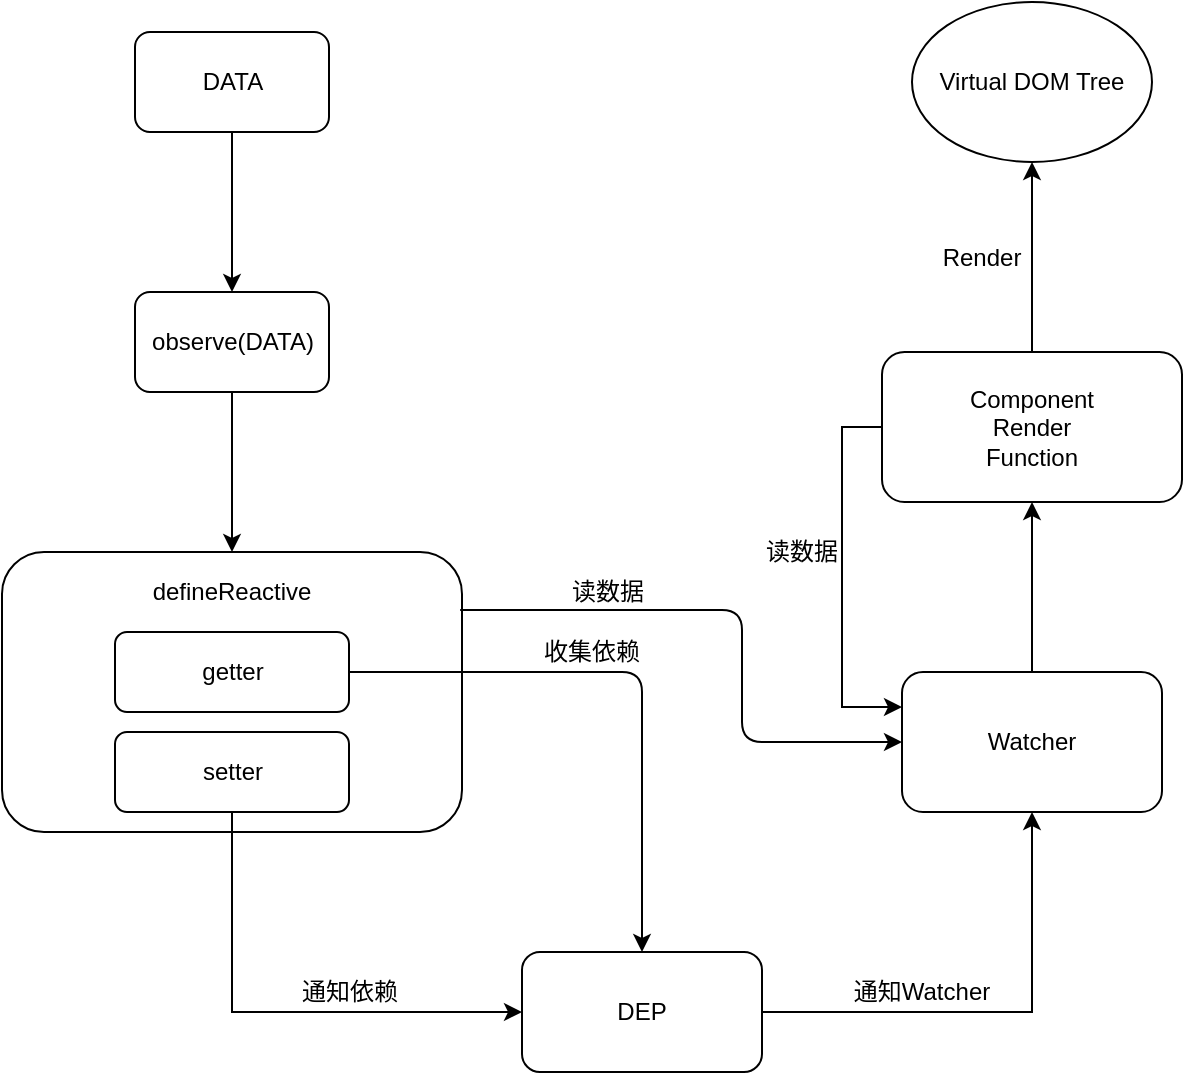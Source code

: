 <mxfile version="12.2.4" pages="1"><diagram id="jex1i2StVm0SNPAaIep4" name="Page-1"><mxGraphModel dx="1032" dy="592" grid="1" gridSize="10" guides="1" tooltips="1" connect="1" arrows="1" fold="1" page="1" pageScale="1" pageWidth="827" pageHeight="1169" math="0" shadow="0"><root><mxCell id="0"/><mxCell id="1" parent="0"/><mxCell id="4" value="" style="edgeStyle=orthogonalEdgeStyle;rounded=0;orthogonalLoop=1;jettySize=auto;html=1;" parent="1" source="2" target="3" edge="1"><mxGeometry relative="1" as="geometry"/></mxCell><mxCell id="2" value="DATA" style="rounded=1;whiteSpace=wrap;html=1;" parent="1" vertex="1"><mxGeometry x="156.5" y="175" width="97" height="50" as="geometry"/></mxCell><mxCell id="6" value="" style="edgeStyle=orthogonalEdgeStyle;rounded=0;orthogonalLoop=1;jettySize=auto;html=1;" parent="1" source="3" target="5" edge="1"><mxGeometry relative="1" as="geometry"/></mxCell><mxCell id="3" value="observe(DATA)" style="rounded=1;whiteSpace=wrap;html=1;" parent="1" vertex="1"><mxGeometry x="156.5" y="305" width="97" height="50" as="geometry"/></mxCell><mxCell id="5" value="" style="rounded=1;whiteSpace=wrap;html=1;" parent="1" vertex="1"><mxGeometry x="90" y="435" width="230" height="140" as="geometry"/></mxCell><mxCell id="7" value="getter" style="rounded=1;whiteSpace=wrap;html=1;" parent="1" vertex="1"><mxGeometry x="146.5" y="475" width="117" height="40" as="geometry"/></mxCell><mxCell id="15" value="" style="edgeStyle=orthogonalEdgeStyle;rounded=0;orthogonalLoop=1;jettySize=auto;html=1;entryX=0;entryY=0.5;entryDx=0;entryDy=0;exitX=0.5;exitY=1;exitDx=0;exitDy=0;" parent="1" source="8" target="10" edge="1"><mxGeometry relative="1" as="geometry"><mxPoint x="205" y="645" as="targetPoint"/></mxGeometry></mxCell><mxCell id="8" value="setter" style="rounded=1;whiteSpace=wrap;html=1;" parent="1" vertex="1"><mxGeometry x="146.5" y="525" width="117" height="40" as="geometry"/></mxCell><mxCell id="22" value="" style="edgeStyle=orthogonalEdgeStyle;rounded=0;orthogonalLoop=1;jettySize=auto;html=1;entryX=0.5;entryY=1;entryDx=0;entryDy=0;" parent="1" source="9" target="20" edge="1"><mxGeometry relative="1" as="geometry"><mxPoint x="605" y="415" as="targetPoint"/></mxGeometry></mxCell><mxCell id="9" value="Watcher" style="rounded=1;whiteSpace=wrap;html=1;" parent="1" vertex="1"><mxGeometry x="540" y="495" width="130" height="70" as="geometry"/></mxCell><mxCell id="18" value="" style="edgeStyle=orthogonalEdgeStyle;rounded=0;orthogonalLoop=1;jettySize=auto;html=1;entryX=0.5;entryY=1;entryDx=0;entryDy=0;" parent="1" source="10" target="9" edge="1"><mxGeometry relative="1" as="geometry"><mxPoint x="550" y="665" as="targetPoint"/></mxGeometry></mxCell><mxCell id="10" value="DEP" style="rounded=1;whiteSpace=wrap;html=1;" parent="1" vertex="1"><mxGeometry x="350" y="635" width="120" height="60" as="geometry"/></mxCell><mxCell id="11" value="" style="endArrow=classic;html=1;entryX=0.5;entryY=0;entryDx=0;entryDy=0;exitX=1;exitY=0.5;exitDx=0;exitDy=0;" parent="1" source="7" target="10" edge="1"><mxGeometry width="50" height="50" relative="1" as="geometry"><mxPoint x="330" y="520" as="sourcePoint"/><mxPoint x="380" y="470" as="targetPoint"/><Array as="points"><mxPoint x="410" y="495"/></Array></mxGeometry></mxCell><mxCell id="12" value="defineReactive" style="text;html=1;strokeColor=none;fillColor=none;align=center;verticalAlign=middle;whiteSpace=wrap;rounded=0;" parent="1" vertex="1"><mxGeometry x="185" y="445" width="40" height="20" as="geometry"/></mxCell><mxCell id="13" value="收集依赖" style="text;html=1;strokeColor=none;fillColor=none;align=center;verticalAlign=middle;whiteSpace=wrap;rounded=0;" parent="1" vertex="1"><mxGeometry x="360" y="475" width="50" height="20" as="geometry"/></mxCell><mxCell id="16" value="通知依赖" style="text;html=1;strokeColor=none;fillColor=none;align=center;verticalAlign=middle;whiteSpace=wrap;rounded=0;" parent="1" vertex="1"><mxGeometry x="230.5" y="645" width="66" height="20" as="geometry"/></mxCell><mxCell id="19" value="通知Watcher" style="text;html=1;strokeColor=none;fillColor=none;align=center;verticalAlign=middle;whiteSpace=wrap;rounded=0;" parent="1" vertex="1"><mxGeometry x="510" y="645" width="80" height="20" as="geometry"/></mxCell><mxCell id="30" value="" style="edgeStyle=orthogonalEdgeStyle;rounded=0;orthogonalLoop=1;jettySize=auto;html=1;" parent="1" source="20" target="29" edge="1"><mxGeometry relative="1" as="geometry"/></mxCell><mxCell id="35" value="" style="edgeStyle=orthogonalEdgeStyle;rounded=0;orthogonalLoop=1;jettySize=auto;html=1;exitX=0;exitY=0.5;exitDx=0;exitDy=0;entryX=0;entryY=0.25;entryDx=0;entryDy=0;" parent="1" source="20" target="9" edge="1"><mxGeometry relative="1" as="geometry"><mxPoint x="530" y="495" as="targetPoint"/></mxGeometry></mxCell><mxCell id="20" value="Component&lt;br&gt;Render&lt;br&gt;Function" style="rounded=1;whiteSpace=wrap;html=1;" parent="1" vertex="1"><mxGeometry x="530" y="335" width="150" height="75" as="geometry"/></mxCell><mxCell id="29" value="Virtual DOM Tree" style="ellipse;whiteSpace=wrap;html=1;" parent="1" vertex="1"><mxGeometry x="545" y="160" width="120" height="80" as="geometry"/></mxCell><mxCell id="31" value="Render" style="text;html=1;strokeColor=none;fillColor=none;align=center;verticalAlign=middle;whiteSpace=wrap;rounded=0;" parent="1" vertex="1"><mxGeometry x="560" y="277.5" width="40" height="20" as="geometry"/></mxCell><mxCell id="32" value="" style="endArrow=classic;html=1;exitX=0.996;exitY=0.207;exitDx=0;exitDy=0;exitPerimeter=0;" parent="1" source="5" target="9" edge="1"><mxGeometry width="50" height="50" relative="1" as="geometry"><mxPoint x="380" y="465" as="sourcePoint"/><mxPoint x="430" y="415" as="targetPoint"/><Array as="points"><mxPoint x="460" y="464"/><mxPoint x="460" y="530"/></Array></mxGeometry></mxCell><mxCell id="33" value="读数据" style="text;html=1;strokeColor=none;fillColor=none;align=center;verticalAlign=middle;whiteSpace=wrap;rounded=0;" parent="1" vertex="1"><mxGeometry x="373" y="445" width="40" height="20" as="geometry"/></mxCell><mxCell id="36" value="读数据" style="text;html=1;strokeColor=none;fillColor=none;align=center;verticalAlign=middle;whiteSpace=wrap;rounded=0;" parent="1" vertex="1"><mxGeometry x="470" y="425" width="40" height="20" as="geometry"/></mxCell></root></mxGraphModel></diagram></mxfile>